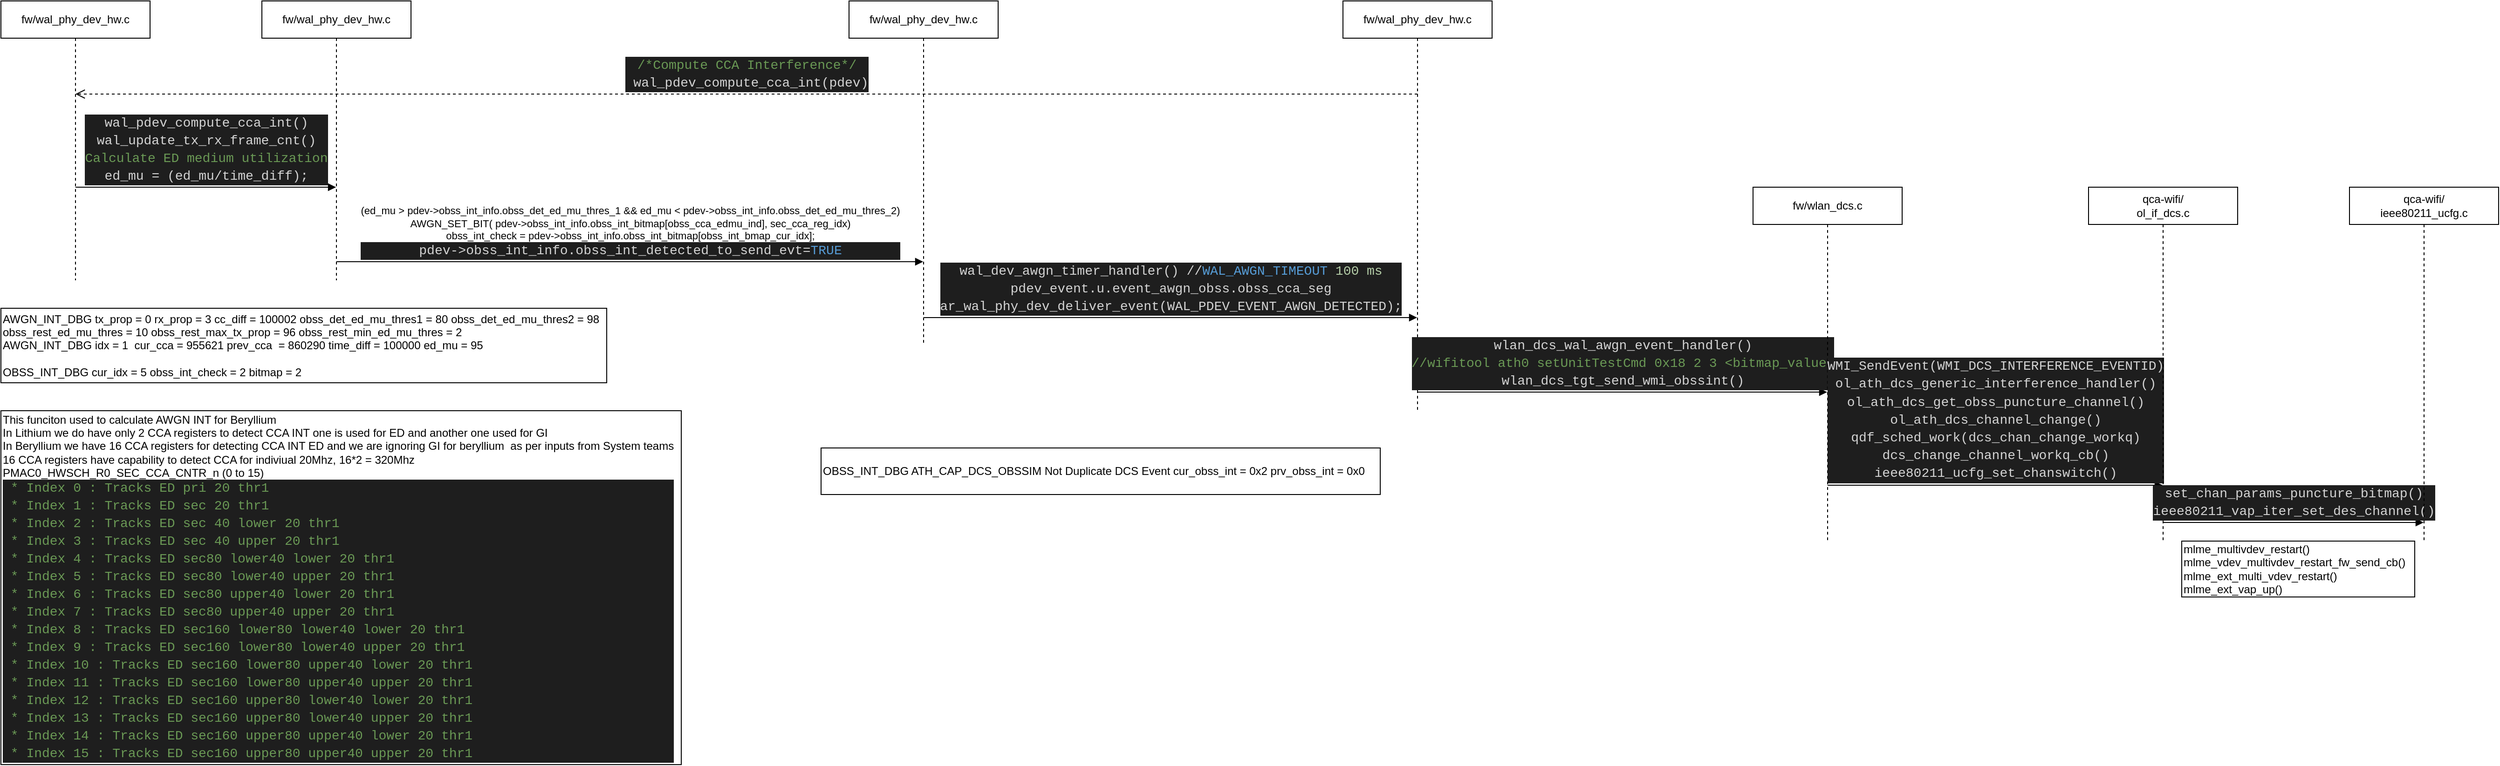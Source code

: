 <mxfile version="13.9.9" type="device"><diagram id="OYFxWtaSZ0e61S7lMYNd" name="Page-1"><mxGraphModel dx="3453" dy="2020" grid="1" gridSize="10" guides="1" tooltips="1" connect="1" arrows="1" fold="1" page="1" pageScale="1" pageWidth="850" pageHeight="1100" math="0" shadow="0"><root><mxCell id="0"/><mxCell id="1" parent="0"/><mxCell id="SFhb6wQE9QeAVuVmWYXA-1" value="fw/wal_phy_dev_hw.c" style="shape=umlLifeline;perimeter=lifelinePerimeter;whiteSpace=wrap;html=1;container=1;collapsible=0;recursiveResize=0;outlineConnect=0;" vertex="1" parent="1"><mxGeometry width="160" height="300" as="geometry"/></mxCell><mxCell id="SFhb6wQE9QeAVuVmWYXA-3" value="&lt;div style=&quot;color: rgb(212 , 212 , 212) ; background-color: rgb(30 , 30 , 30) ; font-family: &amp;#34;consolas&amp;#34; , &amp;#34;courier new&amp;#34; , monospace ; font-size: 14px ; line-height: 19px&quot;&gt;wal_pdev_compute_cca_int()&lt;/div&gt;&lt;div style=&quot;color: rgb(212 , 212 , 212) ; background-color: rgb(30 , 30 , 30) ; font-family: &amp;#34;consolas&amp;#34; , &amp;#34;courier new&amp;#34; , monospace ; font-size: 14px ; line-height: 19px&quot;&gt;&lt;div style=&quot;font-family: &amp;#34;consolas&amp;#34; , &amp;#34;courier new&amp;#34; , monospace ; line-height: 19px&quot;&gt;wal_update_tx_rx_frame_cnt()&lt;/div&gt;&lt;div style=&quot;font-family: &amp;#34;consolas&amp;#34; , &amp;#34;courier new&amp;#34; , monospace ; line-height: 19px&quot;&gt;&lt;div style=&quot;font-family: &amp;#34;consolas&amp;#34; , &amp;#34;courier new&amp;#34; , monospace ; line-height: 19px&quot;&gt;&lt;span style=&quot;color: #6a9955&quot;&gt;Calculate&amp;nbsp;&lt;/span&gt;&lt;span style=&quot;color: rgb(106 , 153 , 85)&quot;&gt;ED medium utilization&lt;/span&gt;&lt;/div&gt;&lt;div style=&quot;font-family: &amp;#34;consolas&amp;#34; , &amp;#34;courier new&amp;#34; , monospace ; line-height: 19px&quot;&gt;&lt;div style=&quot;line-height: 19px&quot;&gt;ed_mu = (ed_mu/time_diff);&lt;/div&gt;&lt;/div&gt;&lt;/div&gt;&lt;/div&gt;" style="html=1;verticalAlign=bottom;endArrow=block;" edge="1" parent="SFhb6wQE9QeAVuVmWYXA-1" target="SFhb6wQE9QeAVuVmWYXA-2"><mxGeometry width="80" relative="1" as="geometry"><mxPoint x="80" y="200" as="sourcePoint"/><mxPoint x="160" y="200" as="targetPoint"/></mxGeometry></mxCell><mxCell id="SFhb6wQE9QeAVuVmWYXA-2" value="fw/wal_phy_dev_hw.c" style="shape=umlLifeline;perimeter=lifelinePerimeter;whiteSpace=wrap;html=1;container=1;collapsible=0;recursiveResize=0;outlineConnect=0;" vertex="1" parent="1"><mxGeometry x="280" width="160" height="300" as="geometry"/></mxCell><mxCell id="SFhb6wQE9QeAVuVmWYXA-7" value="(ed_mu &amp;gt; pdev-&amp;gt;obss_int_info.obss_det_ed_mu_thres_1 &amp;amp;&amp;amp; ed_mu &amp;lt; pdev-&amp;gt;obss_int_info.obss_det_ed_mu_thres_2)&lt;br&gt;AWGN_SET_BIT( pdev-&amp;gt;obss_int_info.obss_int_bitmap[obss_cca_edmu_ind], sec_cca_reg_idx)&lt;br&gt;obss_int_check = pdev-&amp;gt;obss_int_info.obss_int_bitmap[obss_int_bmap_cur_idx];&lt;br&gt;&lt;div style=&quot;color: rgb(212 , 212 , 212) ; background-color: rgb(30 , 30 , 30) ; font-family: &amp;#34;consolas&amp;#34; , &amp;#34;courier new&amp;#34; , monospace ; font-size: 14px ; line-height: 19px&quot;&gt;&lt;div style=&quot;line-height: 19px&quot;&gt;pdev-&amp;gt;obss_int_info.obss_int_detected_to_send_evt=&lt;span style=&quot;color: #569cd6&quot;&gt;TRUE&lt;/span&gt;&lt;/div&gt;&lt;/div&gt;" style="html=1;verticalAlign=bottom;endArrow=block;" edge="1" parent="SFhb6wQE9QeAVuVmWYXA-2" target="SFhb6wQE9QeAVuVmWYXA-6"><mxGeometry width="80" relative="1" as="geometry"><mxPoint x="80" y="280" as="sourcePoint"/><mxPoint x="160" y="280" as="targetPoint"/></mxGeometry></mxCell><mxCell id="SFhb6wQE9QeAVuVmWYXA-4" value="&lt;div&gt;This funciton used to calculate AWGN INT for Beryllium&lt;/div&gt;&lt;div&gt;In Lithium we do have only 2 CCA registers to detect CCA INT one is used for ED and another one used for GI&lt;/div&gt;&lt;div&gt;In Beryllium we have 16 CCA registers for detecting CCA INT ED and we are ignoring GI for beryllium&amp;nbsp; as per inputs from System teams&lt;/div&gt;&lt;div&gt;16 CCA registers have capability to detect CCA for indiviual 20Mhz, 16*2 = 320Mhz&lt;/div&gt;&lt;div&gt;PMAC0_HWSCH_R0_SEC_CCA_CNTR_n (0 to 15)&lt;/div&gt;&lt;div&gt;&lt;div style=&quot;color: rgb(212 , 212 , 212) ; background-color: rgb(30 , 30 , 30) ; font-family: &amp;#34;consolas&amp;#34; , &amp;#34;courier new&amp;#34; , monospace ; font-size: 14px ; line-height: 19px&quot;&gt;&lt;div&gt;&lt;span style=&quot;color: #6a9955&quot;&gt;&amp;nbsp;* Index 0 : Tracks ED pri 20 thr1 &lt;/span&gt;&lt;/div&gt;&lt;div&gt;&lt;span style=&quot;color: #6a9955&quot;&gt;&amp;nbsp;* Index 1 : Tracks ED sec 20 thr1 &lt;/span&gt;&lt;/div&gt;&lt;div&gt;&lt;span style=&quot;color: #6a9955&quot;&gt;&amp;nbsp;* Index 2 : Tracks ED sec 40 lower 20 thr1 &lt;/span&gt;&lt;/div&gt;&lt;div&gt;&lt;span style=&quot;color: #6a9955&quot;&gt;&amp;nbsp;* Index 3 : Tracks ED sec 40 upper 20 thr1 &lt;/span&gt;&lt;/div&gt;&lt;div&gt;&lt;span style=&quot;color: #6a9955&quot;&gt;&amp;nbsp;* Index 4 : Tracks ED sec80 lower40 lower 20 thr1 &lt;/span&gt;&lt;/div&gt;&lt;div&gt;&lt;span style=&quot;color: #6a9955&quot;&gt;&amp;nbsp;* Index 5 : Tracks ED sec80 lower40 upper 20 thr1 &lt;/span&gt;&lt;/div&gt;&lt;div&gt;&lt;span style=&quot;color: #6a9955&quot;&gt;&amp;nbsp;* Index 6 : Tracks ED sec80 upper40 lower 20 thr1 &lt;/span&gt;&lt;/div&gt;&lt;div&gt;&lt;span style=&quot;color: #6a9955&quot;&gt;&amp;nbsp;* Index 7 : Tracks ED sec80 upper40 upper 20 thr1 &lt;/span&gt;&lt;/div&gt;&lt;div&gt;&lt;span style=&quot;color: #6a9955&quot;&gt;&amp;nbsp;* Index 8 : Tracks ED sec160 lower80 lower40 lower 20 thr1 &lt;/span&gt;&lt;/div&gt;&lt;div&gt;&lt;span style=&quot;color: #6a9955&quot;&gt;&amp;nbsp;* Index 9 : Tracks ED sec160 lower80 lower40 upper 20 thr1 &lt;/span&gt;&lt;/div&gt;&lt;div&gt;&lt;span style=&quot;color: #6a9955&quot;&gt;&amp;nbsp;* Index 10 : Tracks ED sec160 lower80 upper40 lower 20 thr1 &lt;/span&gt;&lt;/div&gt;&lt;div&gt;&lt;span style=&quot;color: #6a9955&quot;&gt;&amp;nbsp;* Index 11 : Tracks ED sec160 lower80 upper40 upper 20 thr1 &lt;/span&gt;&lt;/div&gt;&lt;div&gt;&lt;span style=&quot;color: #6a9955&quot;&gt;&amp;nbsp;* Index 12 : Tracks ED sec160 upper80 lower40 lower 20 thr1 &lt;/span&gt;&lt;/div&gt;&lt;div&gt;&lt;span style=&quot;color: #6a9955&quot;&gt;&amp;nbsp;* Index 13 : Tracks ED sec160 upper80 lower40 upper 20 thr1 &lt;/span&gt;&lt;/div&gt;&lt;div&gt;&lt;span style=&quot;color: #6a9955&quot;&gt;&amp;nbsp;* Index 14 : Tracks ED sec160 upper80 upper40 lower 20 thr1 &lt;/span&gt;&lt;/div&gt;&lt;div&gt;&lt;span style=&quot;color: #6a9955&quot;&gt;&amp;nbsp;* Index 15 : Tracks ED sec160 upper80 upper40 upper 20 thr1 &lt;/span&gt;&lt;/div&gt;&lt;/div&gt;&lt;/div&gt;" style="html=1;align=left;" vertex="1" parent="1"><mxGeometry y="440" width="730" height="380" as="geometry"/></mxCell><mxCell id="SFhb6wQE9QeAVuVmWYXA-5" value="AWGN_INT_DBG tx_prop = 0 rx_prop = 3 cc_diff = 100002 obss_det_ed_mu_thres1 = 80 obss_det_ed_mu_thres2 = 98 &lt;br&gt;obss_rest_ed_mu_thres = 10 obss_rest_max_tx_prop = 96 obss_rest_min_ed_mu_thres = 2&lt;br&gt;AWGN_INT_DBG idx = 1&amp;nbsp; cur_cca = 955621 prev_cca&amp;nbsp; = 860290 time_diff = 100000 ed_mu = 95&lt;br&gt;&lt;br&gt;OBSS_INT_DBG cur_idx = 5 obss_int_check = 2 bitmap = 2" style="html=1;align=left;" vertex="1" parent="1"><mxGeometry y="330" width="650" height="80" as="geometry"/></mxCell><mxCell id="SFhb6wQE9QeAVuVmWYXA-6" value="fw/wal_phy_dev_hw.c" style="shape=umlLifeline;perimeter=lifelinePerimeter;whiteSpace=wrap;html=1;container=1;collapsible=0;recursiveResize=0;outlineConnect=0;" vertex="1" parent="1"><mxGeometry x="910" width="160" height="370" as="geometry"/></mxCell><mxCell id="SFhb6wQE9QeAVuVmWYXA-8" value="fw/wal_phy_dev_hw.c" style="shape=umlLifeline;perimeter=lifelinePerimeter;whiteSpace=wrap;html=1;container=1;collapsible=0;recursiveResize=0;outlineConnect=0;" vertex="1" parent="1"><mxGeometry x="1440" width="160" height="440" as="geometry"/></mxCell><mxCell id="SFhb6wQE9QeAVuVmWYXA-11" value="&lt;div style=&quot;color: rgb(212 , 212 , 212) ; background-color: rgb(30 , 30 , 30) ; font-family: &amp;#34;consolas&amp;#34; , &amp;#34;courier new&amp;#34; , monospace ; font-size: 14px ; line-height: 19px&quot;&gt;&lt;span style=&quot;color: #6a9955&quot;&gt;/*Compute CCA Interference*/&lt;/span&gt;&lt;/div&gt;&lt;div style=&quot;color: rgb(212 , 212 , 212) ; background-color: rgb(30 , 30 , 30) ; font-family: &amp;#34;consolas&amp;#34; , &amp;#34;courier new&amp;#34; , monospace ; font-size: 14px ; line-height: 19px&quot;&gt;&lt;div style=&quot;line-height: 19px&quot;&gt;&amp;nbsp;wal_pdev_compute_cca_int(pdev)&lt;/div&gt;&lt;/div&gt;" style="html=1;verticalAlign=bottom;endArrow=open;dashed=1;endSize=8;" edge="1" parent="SFhb6wQE9QeAVuVmWYXA-8" target="SFhb6wQE9QeAVuVmWYXA-1"><mxGeometry relative="1" as="geometry"><mxPoint x="80" y="100" as="sourcePoint"/><mxPoint y="100" as="targetPoint"/></mxGeometry></mxCell><mxCell id="SFhb6wQE9QeAVuVmWYXA-14" value="&lt;div style=&quot;color: rgb(212 , 212 , 212) ; background-color: rgb(30 , 30 , 30) ; font-family: &amp;#34;consolas&amp;#34; , &amp;#34;courier new&amp;#34; , monospace ; font-size: 14px ; line-height: 19px&quot;&gt;wlan_dcs_wal_awgn_event_handler()&lt;/div&gt;&lt;div style=&quot;color: rgb(212 , 212 , 212) ; background-color: rgb(30 , 30 , 30) ; font-family: &amp;#34;consolas&amp;#34; , &amp;#34;courier new&amp;#34; , monospace ; font-size: 14px ; line-height: 19px&quot;&gt;&lt;div style=&quot;font-family: &amp;#34;consolas&amp;#34; , &amp;#34;courier new&amp;#34; , monospace ; line-height: 19px&quot;&gt;&lt;span style=&quot;color: #6a9955&quot;&gt;//wifitool ath0 setUnitTestCmd 0x18 2 3 &amp;lt;bitmap_value&amp;gt;&lt;/span&gt;&lt;/div&gt;&lt;/div&gt;&lt;div style=&quot;color: rgb(212 , 212 , 212) ; background-color: rgb(30 , 30 , 30) ; font-family: &amp;#34;consolas&amp;#34; , &amp;#34;courier new&amp;#34; , monospace ; font-size: 14px ; line-height: 19px&quot;&gt;&lt;div style=&quot;line-height: 19px&quot;&gt;wlan_dcs_tgt_send_wmi_obssint()&lt;/div&gt;&lt;/div&gt;" style="html=1;verticalAlign=bottom;endArrow=block;" edge="1" parent="SFhb6wQE9QeAVuVmWYXA-8" target="SFhb6wQE9QeAVuVmWYXA-12"><mxGeometry width="80" relative="1" as="geometry"><mxPoint x="80" y="420" as="sourcePoint"/><mxPoint x="160" y="420" as="targetPoint"/></mxGeometry></mxCell><mxCell id="SFhb6wQE9QeAVuVmWYXA-9" value="&lt;div style=&quot;color: rgb(212 , 212 , 212) ; background-color: rgb(30 , 30 , 30) ; font-family: &amp;#34;consolas&amp;#34; , &amp;#34;courier new&amp;#34; , monospace ; font-size: 14px ; line-height: 19px&quot;&gt;wal_dev_awgn_timer_handler() //&lt;span style=&quot;font-family: &amp;#34;consolas&amp;#34; , &amp;#34;courier new&amp;#34; , monospace ; color: rgb(86 , 156 , 214)&quot;&gt;WAL_AWGN_TIMEOUT&amp;nbsp;&lt;/span&gt;&lt;span style=&quot;font-family: &amp;#34;consolas&amp;#34; , &amp;#34;courier new&amp;#34; , monospace ; color: rgb(181 , 206 , 168)&quot;&gt;100 ms&lt;/span&gt;&lt;/div&gt;&lt;div style=&quot;color: rgb(212 , 212 , 212) ; background-color: rgb(30 , 30 , 30) ; font-family: &amp;#34;consolas&amp;#34; , &amp;#34;courier new&amp;#34; , monospace ; font-size: 14px ; line-height: 19px&quot;&gt;&lt;div style=&quot;font-family: &amp;#34;consolas&amp;#34; , &amp;#34;courier new&amp;#34; , monospace ; line-height: 19px&quot;&gt;pdev_event.u.event_awgn_obss.obss_cca_seg&lt;/div&gt;&lt;/div&gt;&lt;div style=&quot;color: rgb(212 , 212 , 212) ; background-color: rgb(30 , 30 , 30) ; font-family: &amp;#34;consolas&amp;#34; , &amp;#34;courier new&amp;#34; , monospace ; font-size: 14px ; line-height: 19px&quot;&gt;&lt;div style=&quot;font-family: &amp;#34;consolas&amp;#34; , &amp;#34;courier new&amp;#34; , monospace ; line-height: 19px&quot;&gt;ar_wal_phy_dev_deliver_event(WAL_PDEV_EVENT_AWGN_DETECTED);&lt;/div&gt;&lt;/div&gt;" style="html=1;verticalAlign=bottom;endArrow=block;" edge="1" parent="1" target="SFhb6wQE9QeAVuVmWYXA-8"><mxGeometry width="80" relative="1" as="geometry"><mxPoint x="990" y="340" as="sourcePoint"/><mxPoint x="1070" y="340" as="targetPoint"/></mxGeometry></mxCell><mxCell id="SFhb6wQE9QeAVuVmWYXA-10" value="OBSS_INT_DBG ATH_CAP_DCS_OBSSIM Not Duplicate DCS Event cur_obss_int = 0x2 prv_obss_int = 0x0" style="html=1;align=left;" vertex="1" parent="1"><mxGeometry x="880" y="480" width="600" height="50" as="geometry"/></mxCell><mxCell id="SFhb6wQE9QeAVuVmWYXA-12" value="fw/wlan_dcs.c" style="shape=umlLifeline;perimeter=lifelinePerimeter;whiteSpace=wrap;html=1;container=1;collapsible=0;recursiveResize=0;outlineConnect=0;" vertex="1" parent="1"><mxGeometry x="1880" y="200" width="160" height="380" as="geometry"/></mxCell><mxCell id="SFhb6wQE9QeAVuVmWYXA-16" value="&lt;div style=&quot;color: rgb(212 , 212 , 212) ; background-color: rgb(30 , 30 , 30) ; font-family: &amp;#34;consolas&amp;#34; , &amp;#34;courier new&amp;#34; , monospace ; font-size: 14px ; line-height: 19px&quot;&gt;WMI_SendEvent(WMI_DCS_INTERFERENCE_EVENTID)&lt;/div&gt;&lt;div style=&quot;background-color: rgb(30 , 30 , 30) ; line-height: 19px&quot;&gt;&lt;font color=&quot;#d4d4d4&quot; face=&quot;consolas, courier new, monospace&quot;&gt;&lt;span style=&quot;font-size: 14px&quot;&gt;ol_ath_dcs_generic_interference_handler()&lt;/span&gt;&lt;/font&gt;&lt;br&gt;&lt;/div&gt;&lt;div style=&quot;background-color: rgb(30 , 30 , 30) ; line-height: 19px&quot;&gt;&lt;div style=&quot;color: rgb(212 , 212 , 212) ; font-family: &amp;#34;consolas&amp;#34; , &amp;#34;courier new&amp;#34; , monospace ; font-size: 14px ; line-height: 19px&quot;&gt;ol_ath_dcs_get_obss_puncture_channel()&lt;/div&gt;&lt;div style=&quot;color: rgb(212 , 212 , 212) ; font-family: &amp;#34;consolas&amp;#34; , &amp;#34;courier new&amp;#34; , monospace ; font-size: 14px ; line-height: 19px&quot;&gt;&lt;div style=&quot;font-family: &amp;#34;consolas&amp;#34; , &amp;#34;courier new&amp;#34; , monospace ; line-height: 19px&quot;&gt;ol_ath_dcs_channel_change()&lt;/div&gt;&lt;div style=&quot;font-family: &amp;#34;consolas&amp;#34; , &amp;#34;courier new&amp;#34; , monospace ; line-height: 19px&quot;&gt;&lt;div style=&quot;line-height: 19px&quot;&gt;qdf_sched_work(&lt;span&gt;dcs_chan_change_workq&lt;/span&gt;)&lt;/div&gt;&lt;/div&gt;&lt;/div&gt;&lt;div style=&quot;color: rgb(212 , 212 , 212) ; font-family: &amp;#34;consolas&amp;#34; , &amp;#34;courier new&amp;#34; , monospace ; font-size: 14px ; line-height: 19px&quot;&gt;&lt;div style=&quot;font-family: &amp;#34;consolas&amp;#34; , &amp;#34;courier new&amp;#34; , monospace ; line-height: 19px&quot;&gt;dcs_change_channel_workq_cb()&lt;/div&gt;&lt;/div&gt;&lt;/div&gt;&lt;div style=&quot;background-color: rgb(30 , 30 , 30) ; line-height: 19px&quot;&gt;&lt;font color=&quot;#d4d4d4&quot; face=&quot;consolas, courier new, monospace&quot;&gt;&lt;span style=&quot;font-size: 14px&quot;&gt;ieee80211_ucfg_set_chanswitch()&lt;/span&gt;&lt;br&gt;&lt;/font&gt;&lt;/div&gt;" style="html=1;verticalAlign=bottom;endArrow=block;" edge="1" parent="SFhb6wQE9QeAVuVmWYXA-12" target="SFhb6wQE9QeAVuVmWYXA-15"><mxGeometry width="80" relative="1" as="geometry"><mxPoint x="80" y="320" as="sourcePoint"/><mxPoint x="160" y="320" as="targetPoint"/></mxGeometry></mxCell><mxCell id="SFhb6wQE9QeAVuVmWYXA-15" value="qca-wifi/&lt;br&gt;ol_if_dcs.c" style="shape=umlLifeline;perimeter=lifelinePerimeter;whiteSpace=wrap;html=1;container=1;collapsible=0;recursiveResize=0;outlineConnect=0;" vertex="1" parent="1"><mxGeometry x="2240" y="200" width="160" height="380" as="geometry"/></mxCell><mxCell id="SFhb6wQE9QeAVuVmWYXA-18" value="&lt;div style=&quot;color: rgb(212 , 212 , 212) ; background-color: rgb(30 , 30 , 30) ; font-family: &amp;#34;consolas&amp;#34; , &amp;#34;courier new&amp;#34; , monospace ; font-size: 14px ; line-height: 19px&quot;&gt;set_chan_params_puncture_bitmap()&lt;/div&gt;&lt;div style=&quot;background-color: rgb(30 , 30 , 30) ; line-height: 19px ; font-size: 14px ; font-family: &amp;#34;consolas&amp;#34; , &amp;#34;courier new&amp;#34; , monospace ; color: rgb(212 , 212 , 212)&quot;&gt;&lt;div style=&quot;font-family: &amp;#34;consolas&amp;#34; , &amp;#34;courier new&amp;#34; , monospace ; line-height: 19px&quot;&gt;ieee80211_vap_iter_set_des_channel()&lt;/div&gt;&lt;/div&gt;" style="html=1;verticalAlign=bottom;endArrow=block;" edge="1" parent="SFhb6wQE9QeAVuVmWYXA-15" target="SFhb6wQE9QeAVuVmWYXA-17"><mxGeometry width="80" relative="1" as="geometry"><mxPoint x="80" y="360" as="sourcePoint"/><mxPoint x="160" y="360" as="targetPoint"/></mxGeometry></mxCell><mxCell id="SFhb6wQE9QeAVuVmWYXA-17" value="qca-wifi/&lt;br&gt;ieee80211_ucfg.c" style="shape=umlLifeline;perimeter=lifelinePerimeter;whiteSpace=wrap;html=1;container=1;collapsible=0;recursiveResize=0;outlineConnect=0;" vertex="1" parent="1"><mxGeometry x="2520" y="200" width="160" height="380" as="geometry"/></mxCell><mxCell id="SFhb6wQE9QeAVuVmWYXA-19" value="mlme_multivdev_restart()&lt;br&gt;mlme_vdev_multivdev_restart_fw_send_cb()&lt;br&gt;mlme_ext_multi_vdev_restart()&lt;br&gt;mlme_ext_vap_up()" style="html=1;align=left;" vertex="1" parent="1"><mxGeometry x="2340" y="580" width="250" height="60" as="geometry"/></mxCell></root></mxGraphModel></diagram></mxfile>